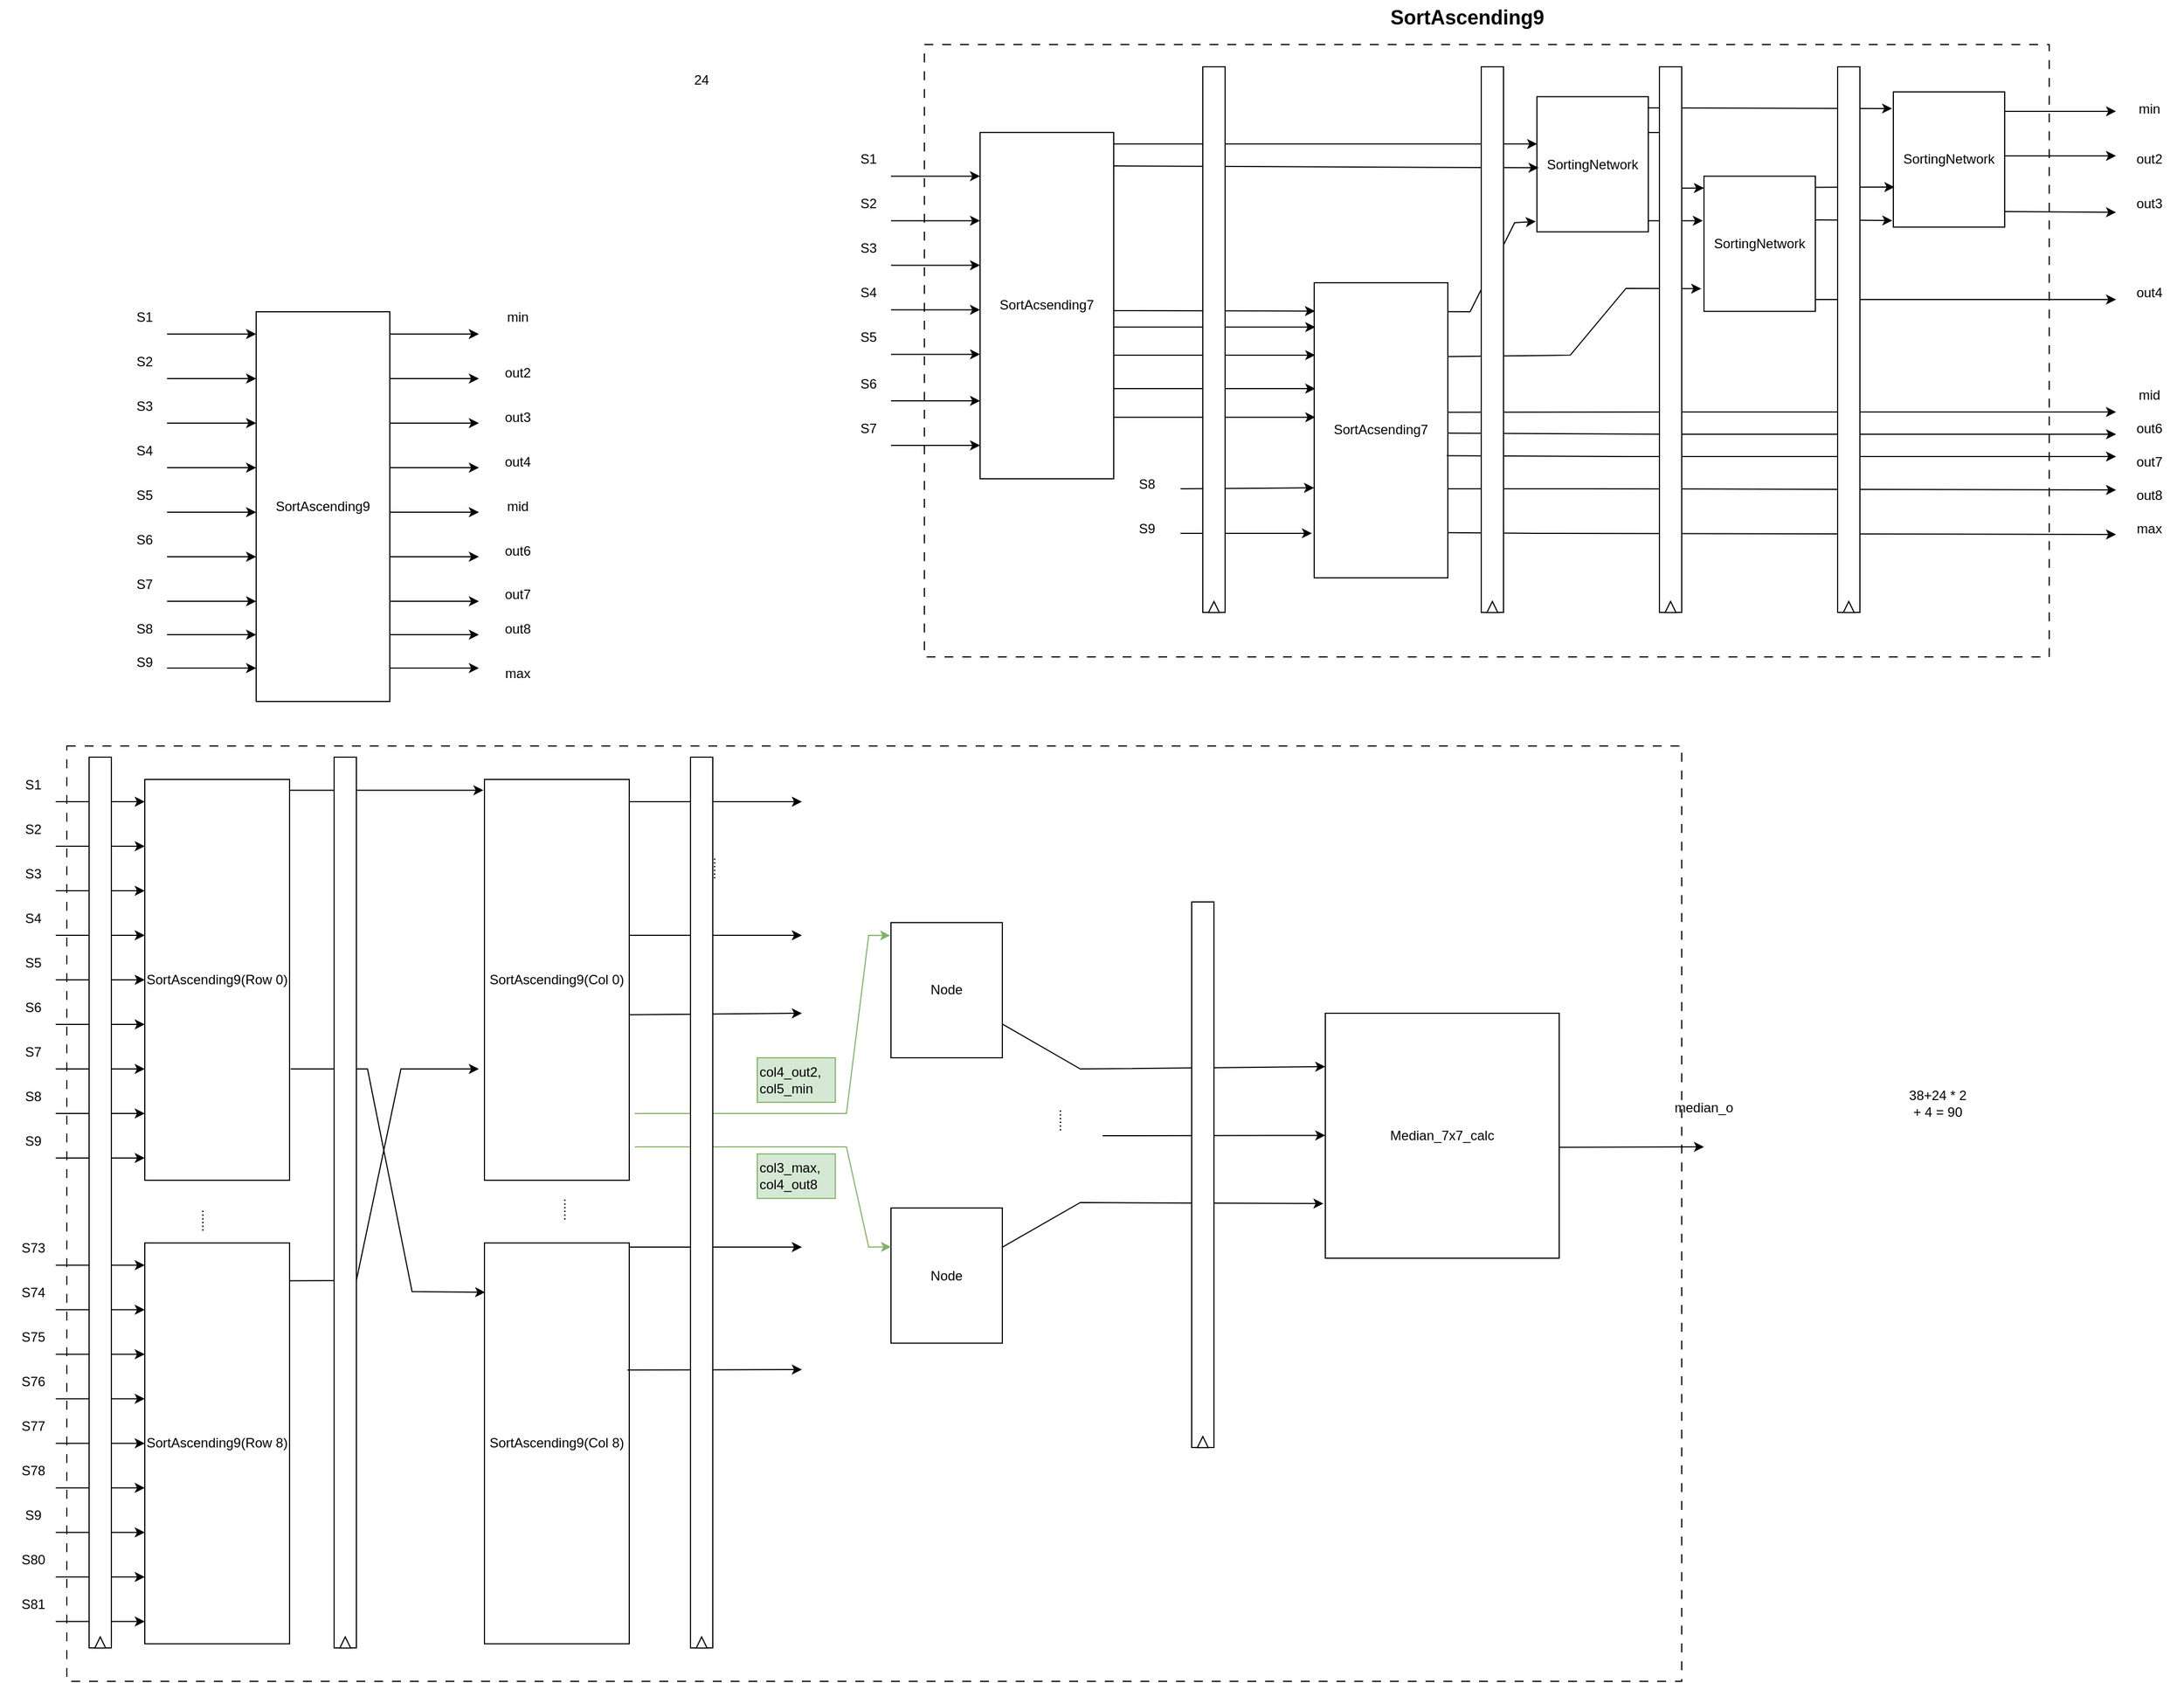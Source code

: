 <mxfile version="26.0.3">
  <diagram id="QOX0zmf6lKhEyTPHNfGF" name="Page-1">
    <mxGraphModel dx="1472" dy="1851" grid="1" gridSize="10" guides="1" tooltips="1" connect="1" arrows="1" fold="1" page="1" pageScale="1" pageWidth="850" pageHeight="1100" math="0" shadow="0">
      <root>
        <mxCell id="0" />
        <mxCell id="1" parent="0" />
        <mxCell id="HKuxVmC4cj7fEWc9r8pq-22" value="" style="rounded=0;whiteSpace=wrap;html=1;dashed=1;dashPattern=8 8;" parent="1" vertex="1">
          <mxGeometry x="830" y="-310" width="1010" height="550" as="geometry" />
        </mxCell>
        <mxCell id="H4racg3nBvEyxOAhPjej-491" value="" style="rounded=0;whiteSpace=wrap;html=1;dashed=1;dashPattern=8 8;" parent="1" vertex="1">
          <mxGeometry x="60" y="320" width="1450" height="840" as="geometry" />
        </mxCell>
        <mxCell id="H4racg3nBvEyxOAhPjej-194" value="SortAscending9(Row 0)" style="rounded=0;whiteSpace=wrap;html=1;" parent="1" vertex="1">
          <mxGeometry x="130" y="350" width="130" height="360" as="geometry" />
        </mxCell>
        <mxCell id="H4racg3nBvEyxOAhPjej-195" value="" style="endArrow=classic;html=1;rounded=0;" parent="1" edge="1">
          <mxGeometry width="50" height="50" relative="1" as="geometry">
            <mxPoint x="50" y="370" as="sourcePoint" />
            <mxPoint x="130" y="370" as="targetPoint" />
          </mxGeometry>
        </mxCell>
        <mxCell id="H4racg3nBvEyxOAhPjej-196" value="" style="endArrow=classic;html=1;rounded=0;" parent="1" edge="1">
          <mxGeometry width="50" height="50" relative="1" as="geometry">
            <mxPoint x="50" y="410" as="sourcePoint" />
            <mxPoint x="130" y="410" as="targetPoint" />
          </mxGeometry>
        </mxCell>
        <mxCell id="H4racg3nBvEyxOAhPjej-197" value="" style="endArrow=classic;html=1;rounded=0;" parent="1" edge="1">
          <mxGeometry width="50" height="50" relative="1" as="geometry">
            <mxPoint x="50" y="450" as="sourcePoint" />
            <mxPoint x="130" y="450" as="targetPoint" />
          </mxGeometry>
        </mxCell>
        <mxCell id="H4racg3nBvEyxOAhPjej-198" value="" style="endArrow=classic;html=1;rounded=0;" parent="1" edge="1">
          <mxGeometry width="50" height="50" relative="1" as="geometry">
            <mxPoint x="50" y="490" as="sourcePoint" />
            <mxPoint x="130" y="490" as="targetPoint" />
          </mxGeometry>
        </mxCell>
        <mxCell id="H4racg3nBvEyxOAhPjej-199" value="" style="endArrow=classic;html=1;rounded=0;" parent="1" edge="1">
          <mxGeometry width="50" height="50" relative="1" as="geometry">
            <mxPoint x="50" y="530" as="sourcePoint" />
            <mxPoint x="130" y="530" as="targetPoint" />
          </mxGeometry>
        </mxCell>
        <mxCell id="H4racg3nBvEyxOAhPjej-200" value="" style="endArrow=classic;html=1;rounded=0;" parent="1" edge="1">
          <mxGeometry width="50" height="50" relative="1" as="geometry">
            <mxPoint x="50" y="570" as="sourcePoint" />
            <mxPoint x="130" y="570" as="targetPoint" />
          </mxGeometry>
        </mxCell>
        <mxCell id="H4racg3nBvEyxOAhPjej-201" value="" style="endArrow=classic;html=1;rounded=0;" parent="1" edge="1">
          <mxGeometry width="50" height="50" relative="1" as="geometry">
            <mxPoint x="50" y="610" as="sourcePoint" />
            <mxPoint x="130" y="610" as="targetPoint" />
          </mxGeometry>
        </mxCell>
        <mxCell id="H4racg3nBvEyxOAhPjej-202" value="S1" style="text;html=1;align=center;verticalAlign=middle;whiteSpace=wrap;rounded=0;" parent="1" vertex="1">
          <mxGeometry y="340" width="60" height="30" as="geometry" />
        </mxCell>
        <mxCell id="H4racg3nBvEyxOAhPjej-203" value="S2" style="text;html=1;align=center;verticalAlign=middle;whiteSpace=wrap;rounded=0;" parent="1" vertex="1">
          <mxGeometry y="380" width="60" height="30" as="geometry" />
        </mxCell>
        <mxCell id="H4racg3nBvEyxOAhPjej-204" value="S3" style="text;html=1;align=center;verticalAlign=middle;whiteSpace=wrap;rounded=0;" parent="1" vertex="1">
          <mxGeometry y="420" width="60" height="30" as="geometry" />
        </mxCell>
        <mxCell id="H4racg3nBvEyxOAhPjej-205" value="S4" style="text;html=1;align=center;verticalAlign=middle;whiteSpace=wrap;rounded=0;" parent="1" vertex="1">
          <mxGeometry y="460" width="60" height="30" as="geometry" />
        </mxCell>
        <mxCell id="H4racg3nBvEyxOAhPjej-206" value="S5" style="text;html=1;align=center;verticalAlign=middle;whiteSpace=wrap;rounded=0;" parent="1" vertex="1">
          <mxGeometry y="500" width="60" height="30" as="geometry" />
        </mxCell>
        <mxCell id="H4racg3nBvEyxOAhPjej-207" value="S6" style="text;html=1;align=center;verticalAlign=middle;whiteSpace=wrap;rounded=0;" parent="1" vertex="1">
          <mxGeometry y="540" width="60" height="30" as="geometry" />
        </mxCell>
        <mxCell id="H4racg3nBvEyxOAhPjej-208" value="S7" style="text;html=1;align=center;verticalAlign=middle;whiteSpace=wrap;rounded=0;" parent="1" vertex="1">
          <mxGeometry y="580" width="60" height="30" as="geometry" />
        </mxCell>
        <mxCell id="H4racg3nBvEyxOAhPjej-224" value="......" style="text;html=1;align=center;verticalAlign=middle;whiteSpace=wrap;rounded=0;direction=north;rotation=90;" parent="1" vertex="1">
          <mxGeometry x="160" y="716.3" width="50" height="60" as="geometry" />
        </mxCell>
        <mxCell id="H4racg3nBvEyxOAhPjej-225" value="SortAscending9(Col 0)" style="rounded=0;whiteSpace=wrap;html=1;" parent="1" vertex="1">
          <mxGeometry x="435" y="350" width="130" height="360" as="geometry" />
        </mxCell>
        <mxCell id="H4racg3nBvEyxOAhPjej-226" value="" style="endArrow=classic;html=1;rounded=0;exitX=1.004;exitY=0.027;exitDx=0;exitDy=0;exitPerimeter=0;entryX=-0.007;entryY=0.027;entryDx=0;entryDy=0;entryPerimeter=0;" parent="1" source="H4racg3nBvEyxOAhPjej-194" target="H4racg3nBvEyxOAhPjej-225" edge="1">
          <mxGeometry width="50" height="50" relative="1" as="geometry">
            <mxPoint x="270" y="420" as="sourcePoint" />
            <mxPoint x="430" y="370" as="targetPoint" />
          </mxGeometry>
        </mxCell>
        <mxCell id="H4racg3nBvEyxOAhPjej-227" value="SortAscending9(Col 8)" style="rounded=0;whiteSpace=wrap;html=1;" parent="1" vertex="1">
          <mxGeometry x="435" y="766.3" width="130" height="360" as="geometry" />
        </mxCell>
        <mxCell id="H4racg3nBvEyxOAhPjej-231" value="" style="endArrow=classic;html=1;rounded=0;exitX=0.995;exitY=0.149;exitDx=0;exitDy=0;exitPerimeter=0;" parent="1" edge="1">
          <mxGeometry width="50" height="50" relative="1" as="geometry">
            <mxPoint x="259.35" y="800.23" as="sourcePoint" />
            <mxPoint x="430" y="610" as="targetPoint" />
            <Array as="points">
              <mxPoint x="320" y="800" />
              <mxPoint x="360" y="610" />
            </Array>
          </mxGeometry>
        </mxCell>
        <mxCell id="H4racg3nBvEyxOAhPjej-232" value="......" style="text;html=1;align=center;verticalAlign=middle;whiteSpace=wrap;rounded=0;direction=north;rotation=90;" parent="1" vertex="1">
          <mxGeometry x="485" y="706.3" width="50" height="60" as="geometry" />
        </mxCell>
        <mxCell id="H4racg3nBvEyxOAhPjej-233" value="" style="endArrow=classic;html=1;rounded=0;entryX=0.005;entryY=0.123;entryDx=0;entryDy=0;entryPerimeter=0;" parent="1" target="H4racg3nBvEyxOAhPjej-227" edge="1">
          <mxGeometry width="50" height="50" relative="1" as="geometry">
            <mxPoint x="261" y="610" as="sourcePoint" />
            <mxPoint x="320" y="610" as="targetPoint" />
            <Array as="points">
              <mxPoint x="280" y="610" />
              <mxPoint x="330" y="610" />
              <mxPoint x="370" y="810" />
            </Array>
          </mxGeometry>
        </mxCell>
        <mxCell id="H4racg3nBvEyxOAhPjej-277" value="Median_7x7_calc" style="rounded=0;whiteSpace=wrap;html=1;" parent="1" vertex="1">
          <mxGeometry x="1190" y="560" width="210" height="220" as="geometry" />
        </mxCell>
        <mxCell id="H4racg3nBvEyxOAhPjej-278" value="" style="endArrow=classic;html=1;rounded=0;exitX=0.997;exitY=0.587;exitDx=0;exitDy=0;exitPerimeter=0;" parent="1" source="H4racg3nBvEyxOAhPjej-225" edge="1">
          <mxGeometry width="50" height="50" relative="1" as="geometry">
            <mxPoint x="570" y="540" as="sourcePoint" />
            <mxPoint x="720" y="560" as="targetPoint" />
          </mxGeometry>
        </mxCell>
        <mxCell id="H4racg3nBvEyxOAhPjej-279" value="" style="endArrow=classic;html=1;rounded=0;exitX=0.987;exitY=0.317;exitDx=0;exitDy=0;exitPerimeter=0;" parent="1" source="H4racg3nBvEyxOAhPjej-227" edge="1">
          <mxGeometry width="50" height="50" relative="1" as="geometry">
            <mxPoint x="565" y="727.86" as="sourcePoint" />
            <mxPoint x="720" y="880" as="targetPoint" />
          </mxGeometry>
        </mxCell>
        <mxCell id="H4racg3nBvEyxOAhPjej-280" value="" style="endArrow=classic;html=1;rounded=0;exitX=1.002;exitY=0.547;exitDx=0;exitDy=0;exitPerimeter=0;" parent="1" source="H4racg3nBvEyxOAhPjej-277" edge="1">
          <mxGeometry width="50" height="50" relative="1" as="geometry">
            <mxPoint x="928" y="655" as="sourcePoint" />
            <mxPoint x="1530" y="680" as="targetPoint" />
          </mxGeometry>
        </mxCell>
        <mxCell id="H4racg3nBvEyxOAhPjej-281" value="median_o" style="text;html=1;align=center;verticalAlign=middle;whiteSpace=wrap;rounded=0;" parent="1" vertex="1">
          <mxGeometry x="1500" y="630" width="60" height="30" as="geometry" />
        </mxCell>
        <mxCell id="H4racg3nBvEyxOAhPjej-282" value="SortAscending9" style="rounded=0;whiteSpace=wrap;html=1;" parent="1" vertex="1">
          <mxGeometry x="230" y="-70" width="120" height="350" as="geometry" />
        </mxCell>
        <mxCell id="H4racg3nBvEyxOAhPjej-283" value="" style="endArrow=classic;html=1;rounded=0;" parent="1" edge="1">
          <mxGeometry width="50" height="50" relative="1" as="geometry">
            <mxPoint x="150" y="-50" as="sourcePoint" />
            <mxPoint x="230" y="-50" as="targetPoint" />
          </mxGeometry>
        </mxCell>
        <mxCell id="H4racg3nBvEyxOAhPjej-284" value="" style="endArrow=classic;html=1;rounded=0;" parent="1" edge="1">
          <mxGeometry width="50" height="50" relative="1" as="geometry">
            <mxPoint x="150" y="-10" as="sourcePoint" />
            <mxPoint x="230" y="-10" as="targetPoint" />
          </mxGeometry>
        </mxCell>
        <mxCell id="H4racg3nBvEyxOAhPjej-285" value="" style="endArrow=classic;html=1;rounded=0;" parent="1" edge="1">
          <mxGeometry width="50" height="50" relative="1" as="geometry">
            <mxPoint x="150" y="30" as="sourcePoint" />
            <mxPoint x="230" y="30" as="targetPoint" />
          </mxGeometry>
        </mxCell>
        <mxCell id="H4racg3nBvEyxOAhPjej-286" value="" style="endArrow=classic;html=1;rounded=0;" parent="1" edge="1">
          <mxGeometry width="50" height="50" relative="1" as="geometry">
            <mxPoint x="150" y="70" as="sourcePoint" />
            <mxPoint x="230" y="70" as="targetPoint" />
          </mxGeometry>
        </mxCell>
        <mxCell id="H4racg3nBvEyxOAhPjej-287" value="" style="endArrow=classic;html=1;rounded=0;" parent="1" edge="1">
          <mxGeometry width="50" height="50" relative="1" as="geometry">
            <mxPoint x="150" y="110" as="sourcePoint" />
            <mxPoint x="230" y="110" as="targetPoint" />
          </mxGeometry>
        </mxCell>
        <mxCell id="H4racg3nBvEyxOAhPjej-288" value="" style="endArrow=classic;html=1;rounded=0;" parent="1" edge="1">
          <mxGeometry width="50" height="50" relative="1" as="geometry">
            <mxPoint x="150" y="150" as="sourcePoint" />
            <mxPoint x="230" y="150" as="targetPoint" />
          </mxGeometry>
        </mxCell>
        <mxCell id="H4racg3nBvEyxOAhPjej-289" value="" style="endArrow=classic;html=1;rounded=0;" parent="1" edge="1">
          <mxGeometry width="50" height="50" relative="1" as="geometry">
            <mxPoint x="150" y="190" as="sourcePoint" />
            <mxPoint x="230" y="190" as="targetPoint" />
          </mxGeometry>
        </mxCell>
        <mxCell id="H4racg3nBvEyxOAhPjej-290" value="S1" style="text;html=1;align=center;verticalAlign=middle;whiteSpace=wrap;rounded=0;" parent="1" vertex="1">
          <mxGeometry x="100" y="-80" width="60" height="30" as="geometry" />
        </mxCell>
        <mxCell id="H4racg3nBvEyxOAhPjej-291" value="S2" style="text;html=1;align=center;verticalAlign=middle;whiteSpace=wrap;rounded=0;" parent="1" vertex="1">
          <mxGeometry x="100" y="-40" width="60" height="30" as="geometry" />
        </mxCell>
        <mxCell id="H4racg3nBvEyxOAhPjej-292" value="S3" style="text;html=1;align=center;verticalAlign=middle;whiteSpace=wrap;rounded=0;" parent="1" vertex="1">
          <mxGeometry x="100" width="60" height="30" as="geometry" />
        </mxCell>
        <mxCell id="H4racg3nBvEyxOAhPjej-293" value="S4" style="text;html=1;align=center;verticalAlign=middle;whiteSpace=wrap;rounded=0;" parent="1" vertex="1">
          <mxGeometry x="100" y="40" width="60" height="30" as="geometry" />
        </mxCell>
        <mxCell id="H4racg3nBvEyxOAhPjej-294" value="S5" style="text;html=1;align=center;verticalAlign=middle;whiteSpace=wrap;rounded=0;" parent="1" vertex="1">
          <mxGeometry x="100" y="80" width="60" height="30" as="geometry" />
        </mxCell>
        <mxCell id="H4racg3nBvEyxOAhPjej-295" value="S6" style="text;html=1;align=center;verticalAlign=middle;whiteSpace=wrap;rounded=0;" parent="1" vertex="1">
          <mxGeometry x="100" y="120" width="60" height="30" as="geometry" />
        </mxCell>
        <mxCell id="H4racg3nBvEyxOAhPjej-296" value="S7" style="text;html=1;align=center;verticalAlign=middle;whiteSpace=wrap;rounded=0;" parent="1" vertex="1">
          <mxGeometry x="100" y="160" width="60" height="30" as="geometry" />
        </mxCell>
        <mxCell id="H4racg3nBvEyxOAhPjej-311" value="SortAcsending7" style="rounded=0;whiteSpace=wrap;html=1;" parent="1" vertex="1">
          <mxGeometry x="880" y="-231.06" width="120" height="311.06" as="geometry" />
        </mxCell>
        <mxCell id="H4racg3nBvEyxOAhPjej-312" value="" style="endArrow=classic;html=1;rounded=0;" parent="1" edge="1">
          <mxGeometry width="50" height="50" relative="1" as="geometry">
            <mxPoint x="800" y="-191.77" as="sourcePoint" />
            <mxPoint x="880" y="-191.77" as="targetPoint" />
          </mxGeometry>
        </mxCell>
        <mxCell id="H4racg3nBvEyxOAhPjej-313" value="" style="endArrow=classic;html=1;rounded=0;" parent="1" edge="1">
          <mxGeometry width="50" height="50" relative="1" as="geometry">
            <mxPoint x="800" y="-151.77" as="sourcePoint" />
            <mxPoint x="880" y="-151.77" as="targetPoint" />
          </mxGeometry>
        </mxCell>
        <mxCell id="H4racg3nBvEyxOAhPjej-314" value="" style="endArrow=classic;html=1;rounded=0;" parent="1" edge="1">
          <mxGeometry width="50" height="50" relative="1" as="geometry">
            <mxPoint x="800" y="-111.77" as="sourcePoint" />
            <mxPoint x="880" y="-111.77" as="targetPoint" />
          </mxGeometry>
        </mxCell>
        <mxCell id="H4racg3nBvEyxOAhPjej-315" value="" style="endArrow=classic;html=1;rounded=0;" parent="1" edge="1">
          <mxGeometry width="50" height="50" relative="1" as="geometry">
            <mxPoint x="800" y="-71.77" as="sourcePoint" />
            <mxPoint x="880" y="-71.77" as="targetPoint" />
          </mxGeometry>
        </mxCell>
        <mxCell id="H4racg3nBvEyxOAhPjej-316" value="" style="endArrow=classic;html=1;rounded=0;" parent="1" edge="1">
          <mxGeometry width="50" height="50" relative="1" as="geometry">
            <mxPoint x="800" y="-31.77" as="sourcePoint" />
            <mxPoint x="880" y="-31.77" as="targetPoint" />
          </mxGeometry>
        </mxCell>
        <mxCell id="H4racg3nBvEyxOAhPjej-317" value="S1" style="text;html=1;align=center;verticalAlign=middle;whiteSpace=wrap;rounded=0;" parent="1" vertex="1">
          <mxGeometry x="750" y="-221.77" width="60" height="30" as="geometry" />
        </mxCell>
        <mxCell id="H4racg3nBvEyxOAhPjej-318" value="S2" style="text;html=1;align=center;verticalAlign=middle;whiteSpace=wrap;rounded=0;" parent="1" vertex="1">
          <mxGeometry x="750" y="-181.77" width="60" height="30" as="geometry" />
        </mxCell>
        <mxCell id="H4racg3nBvEyxOAhPjej-319" value="S3" style="text;html=1;align=center;verticalAlign=middle;whiteSpace=wrap;rounded=0;" parent="1" vertex="1">
          <mxGeometry x="750" y="-141.77" width="60" height="30" as="geometry" />
        </mxCell>
        <mxCell id="H4racg3nBvEyxOAhPjej-320" value="S4" style="text;html=1;align=center;verticalAlign=middle;whiteSpace=wrap;rounded=0;" parent="1" vertex="1">
          <mxGeometry x="750" y="-101.77" width="60" height="30" as="geometry" />
        </mxCell>
        <mxCell id="H4racg3nBvEyxOAhPjej-321" value="S5" style="text;html=1;align=center;verticalAlign=middle;whiteSpace=wrap;rounded=0;" parent="1" vertex="1">
          <mxGeometry x="750" y="-61.77" width="60" height="30" as="geometry" />
        </mxCell>
        <mxCell id="H4racg3nBvEyxOAhPjej-322" value="SortAcsending7" style="rounded=0;whiteSpace=wrap;html=1;" parent="1" vertex="1">
          <mxGeometry x="1180" y="-96.06" width="120" height="265" as="geometry" />
        </mxCell>
        <mxCell id="H4racg3nBvEyxOAhPjej-323" value="" style="endArrow=classic;html=1;rounded=0;" parent="1" edge="1">
          <mxGeometry width="50" height="50" relative="1" as="geometry">
            <mxPoint x="1060" y="128.94" as="sourcePoint" />
            <mxPoint x="1178" y="128.94" as="targetPoint" />
          </mxGeometry>
        </mxCell>
        <mxCell id="H4racg3nBvEyxOAhPjej-324" value="" style="endArrow=classic;html=1;rounded=0;entryX=-0.001;entryY=0.695;entryDx=0;entryDy=0;entryPerimeter=0;" parent="1" target="H4racg3nBvEyxOAhPjej-322" edge="1">
          <mxGeometry width="50" height="50" relative="1" as="geometry">
            <mxPoint x="1060" y="88.94" as="sourcePoint" />
            <mxPoint x="1100" y="88.94" as="targetPoint" />
          </mxGeometry>
        </mxCell>
        <mxCell id="H4racg3nBvEyxOAhPjej-325" value="S9" style="text;html=1;align=center;verticalAlign=middle;whiteSpace=wrap;rounded=0;" parent="1" vertex="1">
          <mxGeometry x="1000" y="110" width="60" height="30" as="geometry" />
        </mxCell>
        <mxCell id="H4racg3nBvEyxOAhPjej-326" value="S8" style="text;html=1;align=center;verticalAlign=middle;whiteSpace=wrap;rounded=0;" parent="1" vertex="1">
          <mxGeometry x="1000" y="70" width="60" height="30" as="geometry" />
        </mxCell>
        <mxCell id="H4racg3nBvEyxOAhPjej-327" value="" style="endArrow=classic;html=1;rounded=0;entryX=0.006;entryY=0.096;entryDx=0;entryDy=0;entryPerimeter=0;" parent="1" target="H4racg3nBvEyxOAhPjej-322" edge="1">
          <mxGeometry width="50" height="50" relative="1" as="geometry">
            <mxPoint x="1000" y="-71.06" as="sourcePoint" />
            <mxPoint x="1110" y="-61.06" as="targetPoint" />
          </mxGeometry>
        </mxCell>
        <mxCell id="H4racg3nBvEyxOAhPjej-328" value="" style="endArrow=classic;html=1;rounded=0;entryX=0.006;entryY=0.096;entryDx=0;entryDy=0;entryPerimeter=0;" parent="1" edge="1">
          <mxGeometry width="50" height="50" relative="1" as="geometry">
            <mxPoint x="1000" y="-56.2" as="sourcePoint" />
            <mxPoint x="1181" y="-56.2" as="targetPoint" />
          </mxGeometry>
        </mxCell>
        <mxCell id="H4racg3nBvEyxOAhPjej-329" value="" style="endArrow=classic;html=1;rounded=0;entryX=0.006;entryY=0.096;entryDx=0;entryDy=0;entryPerimeter=0;" parent="1" edge="1">
          <mxGeometry width="50" height="50" relative="1" as="geometry">
            <mxPoint x="1000" y="-31.06" as="sourcePoint" />
            <mxPoint x="1181" y="-31.06" as="targetPoint" />
          </mxGeometry>
        </mxCell>
        <mxCell id="H4racg3nBvEyxOAhPjej-330" value="SortingNetwork" style="rounded=0;whiteSpace=wrap;html=1;" parent="1" vertex="1">
          <mxGeometry x="1380" y="-263.19" width="100" height="121.42" as="geometry" />
        </mxCell>
        <mxCell id="H4racg3nBvEyxOAhPjej-331" value="" style="endArrow=classic;html=1;rounded=0;exitX=1.004;exitY=0.033;exitDx=0;exitDy=0;exitPerimeter=0;entryX=0.002;entryY=0.35;entryDx=0;entryDy=0;entryPerimeter=0;" parent="1" source="H4racg3nBvEyxOAhPjej-311" target="H4racg3nBvEyxOAhPjej-330" edge="1">
          <mxGeometry width="50" height="50" relative="1" as="geometry">
            <mxPoint x="1080" y="-171.77" as="sourcePoint" />
            <mxPoint x="1130" y="-221.77" as="targetPoint" />
          </mxGeometry>
        </mxCell>
        <mxCell id="H4racg3nBvEyxOAhPjej-332" value="" style="endArrow=classic;html=1;rounded=0;exitX=1;exitY=0.053;exitDx=0;exitDy=0;exitPerimeter=0;entryX=0.015;entryY=0.526;entryDx=0;entryDy=0;entryPerimeter=0;" parent="1" target="H4racg3nBvEyxOAhPjej-330" edge="1">
          <mxGeometry width="50" height="50" relative="1" as="geometry">
            <mxPoint x="1000" y="-200.98" as="sourcePoint" />
            <mxPoint x="1380" y="-203.98" as="targetPoint" />
          </mxGeometry>
        </mxCell>
        <mxCell id="H4racg3nBvEyxOAhPjej-333" value="" style="endArrow=classic;html=1;rounded=0;exitX=1.002;exitY=0.098;exitDx=0;exitDy=0;exitPerimeter=0;" parent="1" source="H4racg3nBvEyxOAhPjej-322" edge="1">
          <mxGeometry width="50" height="50" relative="1" as="geometry">
            <mxPoint x="1330" y="-86.06" as="sourcePoint" />
            <mxPoint x="1379" y="-151.06" as="targetPoint" />
            <Array as="points">
              <mxPoint x="1320" y="-70" />
              <mxPoint x="1360" y="-150" />
            </Array>
          </mxGeometry>
        </mxCell>
        <mxCell id="H4racg3nBvEyxOAhPjej-334" value="" style="endArrow=classic;html=1;rounded=0;exitX=1.003;exitY=0.847;exitDx=0;exitDy=0;exitPerimeter=0;" parent="1" source="H4racg3nBvEyxOAhPjej-322" edge="1">
          <mxGeometry width="50" height="50" relative="1" as="geometry">
            <mxPoint x="1380" y="128.94" as="sourcePoint" />
            <mxPoint x="1900" y="130" as="targetPoint" />
            <Array as="points">
              <mxPoint x="1380" y="128.94" />
            </Array>
          </mxGeometry>
        </mxCell>
        <mxCell id="H4racg3nBvEyxOAhPjej-335" value="" style="endArrow=classic;html=1;rounded=0;exitX=1.003;exitY=0.847;exitDx=0;exitDy=0;exitPerimeter=0;" parent="1" edge="1">
          <mxGeometry width="50" height="50" relative="1" as="geometry">
            <mxPoint x="1300" y="88.94" as="sourcePoint" />
            <mxPoint x="1900" y="90" as="targetPoint" />
            <Array as="points">
              <mxPoint x="1420" y="88.94" />
            </Array>
          </mxGeometry>
        </mxCell>
        <mxCell id="H4racg3nBvEyxOAhPjej-336" value="max" style="text;html=1;align=center;verticalAlign=middle;whiteSpace=wrap;rounded=0;" parent="1" vertex="1">
          <mxGeometry x="1900" y="110" width="60" height="30" as="geometry" />
        </mxCell>
        <mxCell id="H4racg3nBvEyxOAhPjej-337" value="out8" style="text;html=1;align=center;verticalAlign=middle;whiteSpace=wrap;rounded=0;" parent="1" vertex="1">
          <mxGeometry x="1900" y="80" width="60" height="30" as="geometry" />
        </mxCell>
        <mxCell id="H4racg3nBvEyxOAhPjej-338" value="SortingNetwork" style="rounded=0;whiteSpace=wrap;html=1;" parent="1" vertex="1">
          <mxGeometry x="1530" y="-191.77" width="100" height="121.42" as="geometry" />
        </mxCell>
        <mxCell id="H4racg3nBvEyxOAhPjej-339" value="" style="endArrow=classic;html=1;rounded=0;exitX=1.003;exitY=0.678;exitDx=0;exitDy=0;exitPerimeter=0;entryX=0;entryY=0.088;entryDx=0;entryDy=0;entryPerimeter=0;" parent="1" target="H4racg3nBvEyxOAhPjej-338" edge="1">
          <mxGeometry width="50" height="50" relative="1" as="geometry">
            <mxPoint x="1480.0" y="-231.057" as="sourcePoint" />
            <mxPoint x="1529.1" y="-230.911" as="targetPoint" />
            <Array as="points">
              <mxPoint x="1500" y="-231.06" />
              <mxPoint x="1510" y="-181.06" />
            </Array>
          </mxGeometry>
        </mxCell>
        <mxCell id="H4racg3nBvEyxOAhPjej-340" value="" style="endArrow=classic;html=1;rounded=0;exitX=1.003;exitY=0.678;exitDx=0;exitDy=0;exitPerimeter=0;entryX=-0.006;entryY=0.091;entryDx=0;entryDy=0;entryPerimeter=0;" parent="1" edge="1">
          <mxGeometry width="50" height="50" relative="1" as="geometry">
            <mxPoint x="1480" y="-151.77" as="sourcePoint" />
            <mxPoint x="1529" y="-151.77" as="targetPoint" />
          </mxGeometry>
        </mxCell>
        <mxCell id="H4racg3nBvEyxOAhPjej-341" value="SortingNetwork" style="rounded=0;whiteSpace=wrap;html=1;" parent="1" vertex="1">
          <mxGeometry x="1700" y="-267.48" width="100" height="121.42" as="geometry" />
        </mxCell>
        <mxCell id="H4racg3nBvEyxOAhPjej-342" value="" style="endArrow=classic;html=1;rounded=0;exitX=0.993;exitY=0.083;exitDx=0;exitDy=0;exitPerimeter=0;entryX=-0.011;entryY=0.123;entryDx=0;entryDy=0;entryPerimeter=0;" parent="1" source="H4racg3nBvEyxOAhPjej-330" target="H4racg3nBvEyxOAhPjej-341" edge="1">
          <mxGeometry width="50" height="50" relative="1" as="geometry">
            <mxPoint x="1540" y="-213.19" as="sourcePoint" />
            <mxPoint x="1648" y="-253.06" as="targetPoint" />
          </mxGeometry>
        </mxCell>
        <mxCell id="H4racg3nBvEyxOAhPjej-343" value="" style="endArrow=classic;html=1;rounded=0;exitX=0.993;exitY=0.083;exitDx=0;exitDy=0;exitPerimeter=0;entryX=0.01;entryY=0.704;entryDx=0;entryDy=0;entryPerimeter=0;" parent="1" target="H4racg3nBvEyxOAhPjej-341" edge="1">
          <mxGeometry width="50" height="50" relative="1" as="geometry">
            <mxPoint x="1630" y="-181.77" as="sourcePoint" />
            <mxPoint x="1810" y="-180.77" as="targetPoint" />
          </mxGeometry>
        </mxCell>
        <mxCell id="H4racg3nBvEyxOAhPjej-344" value="" style="endArrow=classic;html=1;rounded=0;exitX=0.991;exitY=0.586;exitDx=0;exitDy=0;exitPerimeter=0;" parent="1" source="H4racg3nBvEyxOAhPjej-322" edge="1">
          <mxGeometry width="50" height="50" relative="1" as="geometry">
            <mxPoint x="1300" y="48.94" as="sourcePoint" />
            <mxPoint x="1900" y="60" as="targetPoint" />
            <Array as="points">
              <mxPoint x="1460" y="60" />
            </Array>
          </mxGeometry>
        </mxCell>
        <mxCell id="H4racg3nBvEyxOAhPjej-345" value="" style="endArrow=classic;html=1;rounded=0;exitX=1;exitY=0.25;exitDx=0;exitDy=0;entryX=-0.025;entryY=0.832;entryDx=0;entryDy=0;entryPerimeter=0;" parent="1" source="H4racg3nBvEyxOAhPjej-322" target="H4racg3nBvEyxOAhPjej-338" edge="1">
          <mxGeometry width="50" height="50" relative="1" as="geometry">
            <mxPoint x="1300" y="-36.15" as="sourcePoint" />
            <mxPoint x="1420" y="-57.4" as="targetPoint" />
            <Array as="points">
              <mxPoint x="1410" y="-31.06" />
              <mxPoint x="1460" y="-91.06" />
            </Array>
          </mxGeometry>
        </mxCell>
        <mxCell id="H4racg3nBvEyxOAhPjej-346" value="" style="endArrow=classic;html=1;rounded=0;exitX=0.995;exitY=0.912;exitDx=0;exitDy=0;exitPerimeter=0;" parent="1" source="H4racg3nBvEyxOAhPjej-338" edge="1">
          <mxGeometry width="50" height="50" relative="1" as="geometry">
            <mxPoint x="1680" y="-101.06" as="sourcePoint" />
            <mxPoint x="1900" y="-81" as="targetPoint" />
            <Array as="points">
              <mxPoint x="1660" y="-81.06" />
            </Array>
          </mxGeometry>
        </mxCell>
        <mxCell id="H4racg3nBvEyxOAhPjej-347" value="out7" style="text;html=1;align=center;verticalAlign=middle;whiteSpace=wrap;rounded=0;" parent="1" vertex="1">
          <mxGeometry x="1900" y="50" width="60" height="30" as="geometry" />
        </mxCell>
        <mxCell id="H4racg3nBvEyxOAhPjej-348" value="out4" style="text;html=1;align=center;verticalAlign=middle;whiteSpace=wrap;rounded=0;" parent="1" vertex="1">
          <mxGeometry x="1900" y="-101.77" width="60" height="30" as="geometry" />
        </mxCell>
        <mxCell id="H4racg3nBvEyxOAhPjej-349" value="" style="endArrow=classic;html=1;rounded=0;exitX=0.998;exitY=0.323;exitDx=0;exitDy=0;exitPerimeter=0;entryX=-0.009;entryY=0.952;entryDx=0;entryDy=0;entryPerimeter=0;" parent="1" source="H4racg3nBvEyxOAhPjej-338" target="H4racg3nBvEyxOAhPjej-341" edge="1">
          <mxGeometry width="50" height="50" relative="1" as="geometry">
            <mxPoint x="1630" y="-91.77" as="sourcePoint" />
            <mxPoint x="1680" y="-141.77" as="targetPoint" />
          </mxGeometry>
        </mxCell>
        <mxCell id="H4racg3nBvEyxOAhPjej-350" value="" style="endArrow=classic;html=1;rounded=0;exitX=1;exitY=0.885;exitDx=0;exitDy=0;exitPerimeter=0;entryX=0;entryY=0.75;entryDx=0;entryDy=0;" parent="1" source="H4racg3nBvEyxOAhPjej-341" target="H4racg3nBvEyxOAhPjej-355" edge="1">
          <mxGeometry width="50" height="50" relative="1" as="geometry">
            <mxPoint x="1770" y="-162.06" as="sourcePoint" />
            <mxPoint x="1900" y="-161.06" as="targetPoint" />
          </mxGeometry>
        </mxCell>
        <mxCell id="H4racg3nBvEyxOAhPjej-351" value="" style="endArrow=classic;html=1;rounded=0;" parent="1" edge="1">
          <mxGeometry width="50" height="50" relative="1" as="geometry">
            <mxPoint x="1800" y="-250" as="sourcePoint" />
            <mxPoint x="1900" y="-250.06" as="targetPoint" />
          </mxGeometry>
        </mxCell>
        <mxCell id="H4racg3nBvEyxOAhPjej-352" value="" style="endArrow=classic;html=1;rounded=0;" parent="1" edge="1">
          <mxGeometry width="50" height="50" relative="1" as="geometry">
            <mxPoint x="1800" y="-210" as="sourcePoint" />
            <mxPoint x="1900" y="-210.06" as="targetPoint" />
          </mxGeometry>
        </mxCell>
        <mxCell id="H4racg3nBvEyxOAhPjej-353" value="min" style="text;html=1;align=center;verticalAlign=middle;whiteSpace=wrap;rounded=0;" parent="1" vertex="1">
          <mxGeometry x="1900" y="-267.48" width="60" height="30" as="geometry" />
        </mxCell>
        <mxCell id="H4racg3nBvEyxOAhPjej-354" value="out2" style="text;html=1;align=center;verticalAlign=middle;whiteSpace=wrap;rounded=0;" parent="1" vertex="1">
          <mxGeometry x="1900" y="-221.77" width="60" height="30" as="geometry" />
        </mxCell>
        <mxCell id="H4racg3nBvEyxOAhPjej-355" value="out3" style="text;html=1;align=center;verticalAlign=middle;whiteSpace=wrap;rounded=0;" parent="1" vertex="1">
          <mxGeometry x="1900" y="-181.77" width="60" height="30" as="geometry" />
        </mxCell>
        <mxCell id="H4racg3nBvEyxOAhPjej-356" value="" style="endArrow=classic;html=1;rounded=0;exitX=0.998;exitY=0.147;exitDx=0;exitDy=0;exitPerimeter=0;" parent="1" edge="1">
          <mxGeometry width="50" height="50" relative="1" as="geometry">
            <mxPoint x="565" y="490" as="sourcePoint" />
            <mxPoint x="720" y="490" as="targetPoint" />
          </mxGeometry>
        </mxCell>
        <mxCell id="H4racg3nBvEyxOAhPjej-357" value="" style="endArrow=classic;html=1;rounded=0;exitX=0.998;exitY=0.147;exitDx=0;exitDy=0;exitPerimeter=0;" parent="1" edge="1">
          <mxGeometry width="50" height="50" relative="1" as="geometry">
            <mxPoint x="565" y="770" as="sourcePoint" />
            <mxPoint x="720" y="770" as="targetPoint" />
          </mxGeometry>
        </mxCell>
        <mxCell id="H4racg3nBvEyxOAhPjej-358" value="" style="endArrow=classic;html=1;rounded=0;exitX=0.998;exitY=0.147;exitDx=0;exitDy=0;exitPerimeter=0;" parent="1" edge="1">
          <mxGeometry width="50" height="50" relative="1" as="geometry">
            <mxPoint x="565" y="370" as="sourcePoint" />
            <mxPoint x="720" y="370" as="targetPoint" />
          </mxGeometry>
        </mxCell>
        <mxCell id="H4racg3nBvEyxOAhPjej-359" value="......" style="text;html=1;align=center;verticalAlign=middle;whiteSpace=wrap;rounded=0;direction=north;rotation=90;" parent="1" vertex="1">
          <mxGeometry x="620" y="400" width="50" height="60" as="geometry" />
        </mxCell>
        <mxCell id="H4racg3nBvEyxOAhPjej-360" value="......" style="text;html=1;align=center;verticalAlign=middle;whiteSpace=wrap;rounded=0;direction=north;rotation=90;" parent="1" vertex="1">
          <mxGeometry x="610" y="795" width="50" height="60" as="geometry" />
        </mxCell>
        <mxCell id="H4racg3nBvEyxOAhPjej-361" value="Node" style="rounded=0;whiteSpace=wrap;html=1;" parent="1" vertex="1">
          <mxGeometry x="800" y="478.58" width="100" height="121.42" as="geometry" />
        </mxCell>
        <mxCell id="H4racg3nBvEyxOAhPjej-362" value="Node" style="rounded=0;whiteSpace=wrap;html=1;" parent="1" vertex="1">
          <mxGeometry x="800" y="734.88" width="100" height="121.42" as="geometry" />
        </mxCell>
        <mxCell id="H4racg3nBvEyxOAhPjej-363" value="" style="endArrow=classic;html=1;rounded=0;entryX=-0.007;entryY=0.096;entryDx=0;entryDy=0;entryPerimeter=0;fillColor=#d5e8d4;strokeColor=#82b366;" parent="1" target="H4racg3nBvEyxOAhPjej-361" edge="1">
          <mxGeometry width="50" height="50" relative="1" as="geometry">
            <mxPoint x="570" y="650" as="sourcePoint" />
            <mxPoint x="690" y="600" as="targetPoint" />
            <Array as="points">
              <mxPoint x="760" y="650" />
              <mxPoint x="780" y="490" />
            </Array>
          </mxGeometry>
        </mxCell>
        <mxCell id="H4racg3nBvEyxOAhPjej-364" value="" style="endArrow=classic;html=1;rounded=0;entryX=0.001;entryY=0.288;entryDx=0;entryDy=0;entryPerimeter=0;fillColor=#d5e8d4;strokeColor=#82b366;" parent="1" target="H4racg3nBvEyxOAhPjej-362" edge="1">
          <mxGeometry width="50" height="50" relative="1" as="geometry">
            <mxPoint x="570" y="680" as="sourcePoint" />
            <mxPoint x="805" y="636.3" as="targetPoint" />
            <Array as="points">
              <mxPoint x="760" y="680" />
              <mxPoint x="780" y="770" />
            </Array>
          </mxGeometry>
        </mxCell>
        <mxCell id="H4racg3nBvEyxOAhPjej-365" value="col4_out2, col5_min" style="text;html=1;align=left;verticalAlign=middle;whiteSpace=wrap;rounded=0;fillColor=#d5e8d4;strokeColor=#82b366;" parent="1" vertex="1">
          <mxGeometry x="680" y="600" width="70" height="40" as="geometry" />
        </mxCell>
        <mxCell id="H4racg3nBvEyxOAhPjej-366" value="col3_max, col4_out8" style="text;html=1;align=left;verticalAlign=middle;whiteSpace=wrap;rounded=0;fillColor=#d5e8d4;strokeColor=#82b366;" parent="1" vertex="1">
          <mxGeometry x="680" y="686.3" width="70" height="40" as="geometry" />
        </mxCell>
        <mxCell id="H4racg3nBvEyxOAhPjej-367" value="" style="endArrow=classic;html=1;rounded=0;exitX=1;exitY=0.75;exitDx=0;exitDy=0;entryX=0;entryY=0.218;entryDx=0;entryDy=0;entryPerimeter=0;" parent="1" source="H4racg3nBvEyxOAhPjej-361" target="H4racg3nBvEyxOAhPjej-277" edge="1">
          <mxGeometry width="50" height="50" relative="1" as="geometry">
            <mxPoint x="1060" y="610" as="sourcePoint" />
            <mxPoint x="1110" y="560" as="targetPoint" />
            <Array as="points">
              <mxPoint x="970" y="610" />
            </Array>
          </mxGeometry>
        </mxCell>
        <mxCell id="H4racg3nBvEyxOAhPjej-368" value="" style="endArrow=classic;html=1;rounded=0;exitX=0.994;exitY=0.293;exitDx=0;exitDy=0;entryX=-0.008;entryY=0.777;entryDx=0;entryDy=0;entryPerimeter=0;exitPerimeter=0;" parent="1" source="H4racg3nBvEyxOAhPjej-362" target="H4racg3nBvEyxOAhPjej-277" edge="1">
          <mxGeometry width="50" height="50" relative="1" as="geometry">
            <mxPoint x="890" y="733.58" as="sourcePoint" />
            <mxPoint x="1180" y="771.58" as="targetPoint" />
            <Array as="points">
              <mxPoint x="970" y="730" />
            </Array>
          </mxGeometry>
        </mxCell>
        <mxCell id="H4racg3nBvEyxOAhPjej-369" value="......" style="text;html=1;align=center;verticalAlign=middle;whiteSpace=wrap;rounded=0;direction=north;rotation=90;" parent="1" vertex="1">
          <mxGeometry x="930" y="626.3" width="50" height="60" as="geometry" />
        </mxCell>
        <mxCell id="H4racg3nBvEyxOAhPjej-370" value="" style="endArrow=classic;html=1;rounded=0;" parent="1" edge="1">
          <mxGeometry width="50" height="50" relative="1" as="geometry">
            <mxPoint x="990" y="670" as="sourcePoint" />
            <mxPoint x="1190" y="669.71" as="targetPoint" />
          </mxGeometry>
        </mxCell>
        <mxCell id="H4racg3nBvEyxOAhPjej-384" value="" style="endArrow=classic;html=1;rounded=0;" parent="1" edge="1">
          <mxGeometry width="50" height="50" relative="1" as="geometry">
            <mxPoint x="150" y="220" as="sourcePoint" />
            <mxPoint x="230" y="220" as="targetPoint" />
          </mxGeometry>
        </mxCell>
        <mxCell id="H4racg3nBvEyxOAhPjej-386" value="" style="endArrow=classic;html=1;rounded=0;" parent="1" edge="1">
          <mxGeometry width="50" height="50" relative="1" as="geometry">
            <mxPoint x="150" y="250" as="sourcePoint" />
            <mxPoint x="230" y="250" as="targetPoint" />
          </mxGeometry>
        </mxCell>
        <mxCell id="H4racg3nBvEyxOAhPjej-387" value="S8" style="text;html=1;align=center;verticalAlign=middle;whiteSpace=wrap;rounded=0;" parent="1" vertex="1">
          <mxGeometry x="100" y="200" width="60" height="30" as="geometry" />
        </mxCell>
        <mxCell id="H4racg3nBvEyxOAhPjej-388" value="S9" style="text;html=1;align=center;verticalAlign=middle;whiteSpace=wrap;rounded=0;" parent="1" vertex="1">
          <mxGeometry x="100" y="230" width="60" height="30" as="geometry" />
        </mxCell>
        <mxCell id="H4racg3nBvEyxOAhPjej-395" value="&lt;b&gt;SortAscending9&lt;/b&gt;" style="text;html=1;align=center;verticalAlign=middle;whiteSpace=wrap;rounded=0;fontSize=18;" parent="1" vertex="1">
          <mxGeometry x="1285" y="-350" width="65" height="31" as="geometry" />
        </mxCell>
        <mxCell id="H4racg3nBvEyxOAhPjej-396" value="" style="endArrow=classic;html=1;rounded=0;" parent="1" edge="1">
          <mxGeometry width="50" height="50" relative="1" as="geometry">
            <mxPoint x="800" y="10.0" as="sourcePoint" />
            <mxPoint x="880" y="10.0" as="targetPoint" />
          </mxGeometry>
        </mxCell>
        <mxCell id="H4racg3nBvEyxOAhPjej-397" value="" style="endArrow=classic;html=1;rounded=0;" parent="1" edge="1">
          <mxGeometry width="50" height="50" relative="1" as="geometry">
            <mxPoint x="800" y="50" as="sourcePoint" />
            <mxPoint x="880" y="50" as="targetPoint" />
          </mxGeometry>
        </mxCell>
        <mxCell id="H4racg3nBvEyxOAhPjej-398" value="S6" style="text;html=1;align=center;verticalAlign=middle;whiteSpace=wrap;rounded=0;" parent="1" vertex="1">
          <mxGeometry x="750" y="-20.0" width="60" height="30" as="geometry" />
        </mxCell>
        <mxCell id="H4racg3nBvEyxOAhPjej-399" value="S7" style="text;html=1;align=center;verticalAlign=middle;whiteSpace=wrap;rounded=0;" parent="1" vertex="1">
          <mxGeometry x="750" y="20.0" width="60" height="30" as="geometry" />
        </mxCell>
        <mxCell id="H4racg3nBvEyxOAhPjej-400" value="" style="endArrow=classic;html=1;rounded=0;entryX=0.006;entryY=0.096;entryDx=0;entryDy=0;entryPerimeter=0;" parent="1" edge="1">
          <mxGeometry width="50" height="50" relative="1" as="geometry">
            <mxPoint x="1000" y="-1.0" as="sourcePoint" />
            <mxPoint x="1181" y="-1.0" as="targetPoint" />
          </mxGeometry>
        </mxCell>
        <mxCell id="H4racg3nBvEyxOAhPjej-401" value="" style="endArrow=classic;html=1;rounded=0;entryX=0.006;entryY=0.096;entryDx=0;entryDy=0;entryPerimeter=0;" parent="1" edge="1">
          <mxGeometry width="50" height="50" relative="1" as="geometry">
            <mxPoint x="1000" y="24.71" as="sourcePoint" />
            <mxPoint x="1181" y="24.71" as="targetPoint" />
          </mxGeometry>
        </mxCell>
        <mxCell id="H4racg3nBvEyxOAhPjej-402" value="" style="endArrow=classic;html=1;rounded=0;exitX=0.991;exitY=0.586;exitDx=0;exitDy=0;exitPerimeter=0;" parent="1" edge="1">
          <mxGeometry width="50" height="50" relative="1" as="geometry">
            <mxPoint x="1300" y="39" as="sourcePoint" />
            <mxPoint x="1900" y="40" as="targetPoint" />
            <Array as="points">
              <mxPoint x="1500" y="40" />
            </Array>
          </mxGeometry>
        </mxCell>
        <mxCell id="H4racg3nBvEyxOAhPjej-403" value="out6" style="text;html=1;align=center;verticalAlign=middle;whiteSpace=wrap;rounded=0;" parent="1" vertex="1">
          <mxGeometry x="1900" y="20" width="60" height="30" as="geometry" />
        </mxCell>
        <mxCell id="H4racg3nBvEyxOAhPjej-404" value="" style="endArrow=classic;html=1;rounded=0;exitX=0.998;exitY=0.439;exitDx=0;exitDy=0;exitPerimeter=0;" parent="1" source="H4racg3nBvEyxOAhPjej-322" edge="1">
          <mxGeometry width="50" height="50" relative="1" as="geometry">
            <mxPoint x="1340" y="40" as="sourcePoint" />
            <mxPoint x="1900" y="20" as="targetPoint" />
            <Array as="points">
              <mxPoint x="1540" y="20" />
            </Array>
          </mxGeometry>
        </mxCell>
        <mxCell id="H4racg3nBvEyxOAhPjej-405" value="mid" style="text;html=1;align=center;verticalAlign=middle;whiteSpace=wrap;rounded=0;" parent="1" vertex="1">
          <mxGeometry x="1900" y="-10" width="60" height="30" as="geometry" />
        </mxCell>
        <mxCell id="H4racg3nBvEyxOAhPjej-408" value="" style="endArrow=classic;html=1;rounded=0;" parent="1" edge="1">
          <mxGeometry width="50" height="50" relative="1" as="geometry">
            <mxPoint x="50" y="650" as="sourcePoint" />
            <mxPoint x="130" y="650" as="targetPoint" />
          </mxGeometry>
        </mxCell>
        <mxCell id="H4racg3nBvEyxOAhPjej-409" value="S8" style="text;html=1;align=center;verticalAlign=middle;whiteSpace=wrap;rounded=0;" parent="1" vertex="1">
          <mxGeometry y="620" width="60" height="30" as="geometry" />
        </mxCell>
        <mxCell id="H4racg3nBvEyxOAhPjej-413" value="" style="endArrow=classic;html=1;rounded=0;" parent="1" edge="1">
          <mxGeometry width="50" height="50" relative="1" as="geometry">
            <mxPoint x="50" y="690" as="sourcePoint" />
            <mxPoint x="130" y="690" as="targetPoint" />
          </mxGeometry>
        </mxCell>
        <mxCell id="H4racg3nBvEyxOAhPjej-414" value="S9" style="text;html=1;align=center;verticalAlign=middle;whiteSpace=wrap;rounded=0;" parent="1" vertex="1">
          <mxGeometry y="660" width="60" height="30" as="geometry" />
        </mxCell>
        <mxCell id="H4racg3nBvEyxOAhPjej-418" value="SortAscending9(Row 8)" style="rounded=0;whiteSpace=wrap;html=1;" parent="1" vertex="1">
          <mxGeometry x="130" y="766.3" width="130" height="360" as="geometry" />
        </mxCell>
        <mxCell id="H4racg3nBvEyxOAhPjej-419" value="" style="endArrow=classic;html=1;rounded=0;" parent="1" edge="1">
          <mxGeometry width="50" height="50" relative="1" as="geometry">
            <mxPoint x="50" y="786.3" as="sourcePoint" />
            <mxPoint x="130" y="786.3" as="targetPoint" />
          </mxGeometry>
        </mxCell>
        <mxCell id="H4racg3nBvEyxOAhPjej-420" value="" style="endArrow=classic;html=1;rounded=0;" parent="1" edge="1">
          <mxGeometry width="50" height="50" relative="1" as="geometry">
            <mxPoint x="50" y="826.3" as="sourcePoint" />
            <mxPoint x="130" y="826.3" as="targetPoint" />
          </mxGeometry>
        </mxCell>
        <mxCell id="H4racg3nBvEyxOAhPjej-421" value="" style="endArrow=classic;html=1;rounded=0;" parent="1" edge="1">
          <mxGeometry width="50" height="50" relative="1" as="geometry">
            <mxPoint x="50" y="866.3" as="sourcePoint" />
            <mxPoint x="130" y="866.3" as="targetPoint" />
          </mxGeometry>
        </mxCell>
        <mxCell id="H4racg3nBvEyxOAhPjej-422" value="" style="endArrow=classic;html=1;rounded=0;" parent="1" edge="1">
          <mxGeometry width="50" height="50" relative="1" as="geometry">
            <mxPoint x="50" y="906.3" as="sourcePoint" />
            <mxPoint x="130" y="906.3" as="targetPoint" />
          </mxGeometry>
        </mxCell>
        <mxCell id="H4racg3nBvEyxOAhPjej-423" value="" style="endArrow=classic;html=1;rounded=0;" parent="1" edge="1">
          <mxGeometry width="50" height="50" relative="1" as="geometry">
            <mxPoint x="50" y="946.3" as="sourcePoint" />
            <mxPoint x="130" y="946.3" as="targetPoint" />
          </mxGeometry>
        </mxCell>
        <mxCell id="H4racg3nBvEyxOAhPjej-424" value="" style="endArrow=classic;html=1;rounded=0;" parent="1" edge="1">
          <mxGeometry width="50" height="50" relative="1" as="geometry">
            <mxPoint x="50" y="986.3" as="sourcePoint" />
            <mxPoint x="130" y="986.3" as="targetPoint" />
          </mxGeometry>
        </mxCell>
        <mxCell id="H4racg3nBvEyxOAhPjej-425" value="" style="endArrow=classic;html=1;rounded=0;" parent="1" edge="1">
          <mxGeometry width="50" height="50" relative="1" as="geometry">
            <mxPoint x="50" y="1026.3" as="sourcePoint" />
            <mxPoint x="130" y="1026.3" as="targetPoint" />
          </mxGeometry>
        </mxCell>
        <mxCell id="H4racg3nBvEyxOAhPjej-426" value="S73" style="text;html=1;align=center;verticalAlign=middle;whiteSpace=wrap;rounded=0;" parent="1" vertex="1">
          <mxGeometry y="756.3" width="60" height="30" as="geometry" />
        </mxCell>
        <mxCell id="H4racg3nBvEyxOAhPjej-427" value="S74" style="text;html=1;align=center;verticalAlign=middle;whiteSpace=wrap;rounded=0;" parent="1" vertex="1">
          <mxGeometry y="796.3" width="60" height="30" as="geometry" />
        </mxCell>
        <mxCell id="H4racg3nBvEyxOAhPjej-428" value="S75" style="text;html=1;align=center;verticalAlign=middle;whiteSpace=wrap;rounded=0;" parent="1" vertex="1">
          <mxGeometry y="836.3" width="60" height="30" as="geometry" />
        </mxCell>
        <mxCell id="H4racg3nBvEyxOAhPjej-429" value="S76" style="text;html=1;align=center;verticalAlign=middle;whiteSpace=wrap;rounded=0;" parent="1" vertex="1">
          <mxGeometry y="876.3" width="60" height="30" as="geometry" />
        </mxCell>
        <mxCell id="H4racg3nBvEyxOAhPjej-430" value="S77" style="text;html=1;align=center;verticalAlign=middle;whiteSpace=wrap;rounded=0;" parent="1" vertex="1">
          <mxGeometry y="916.3" width="60" height="30" as="geometry" />
        </mxCell>
        <mxCell id="H4racg3nBvEyxOAhPjej-431" value="S78" style="text;html=1;align=center;verticalAlign=middle;whiteSpace=wrap;rounded=0;" parent="1" vertex="1">
          <mxGeometry y="956.3" width="60" height="30" as="geometry" />
        </mxCell>
        <mxCell id="H4racg3nBvEyxOAhPjej-432" value="S9" style="text;html=1;align=center;verticalAlign=middle;whiteSpace=wrap;rounded=0;" parent="1" vertex="1">
          <mxGeometry y="996.3" width="60" height="30" as="geometry" />
        </mxCell>
        <mxCell id="H4racg3nBvEyxOAhPjej-454" value="" style="endArrow=classic;html=1;rounded=0;" parent="1" edge="1">
          <mxGeometry width="50" height="50" relative="1" as="geometry">
            <mxPoint x="50" y="1066.3" as="sourcePoint" />
            <mxPoint x="130" y="1066.3" as="targetPoint" />
          </mxGeometry>
        </mxCell>
        <mxCell id="H4racg3nBvEyxOAhPjej-455" value="S80" style="text;html=1;align=center;verticalAlign=middle;whiteSpace=wrap;rounded=0;" parent="1" vertex="1">
          <mxGeometry y="1036.3" width="60" height="30" as="geometry" />
        </mxCell>
        <mxCell id="H4racg3nBvEyxOAhPjej-459" value="" style="endArrow=classic;html=1;rounded=0;" parent="1" edge="1">
          <mxGeometry width="50" height="50" relative="1" as="geometry">
            <mxPoint x="50" y="1106.3" as="sourcePoint" />
            <mxPoint x="130" y="1106.3" as="targetPoint" />
          </mxGeometry>
        </mxCell>
        <mxCell id="H4racg3nBvEyxOAhPjej-460" value="S81" style="text;html=1;align=center;verticalAlign=middle;whiteSpace=wrap;rounded=0;" parent="1" vertex="1">
          <mxGeometry y="1076.3" width="60" height="30" as="geometry" />
        </mxCell>
        <mxCell id="H4racg3nBvEyxOAhPjej-464" value="" style="endArrow=classic;html=1;rounded=0;" parent="1" edge="1">
          <mxGeometry width="50" height="50" relative="1" as="geometry">
            <mxPoint x="350" y="-50" as="sourcePoint" />
            <mxPoint x="430" y="-50" as="targetPoint" />
          </mxGeometry>
        </mxCell>
        <mxCell id="H4racg3nBvEyxOAhPjej-465" value="" style="endArrow=classic;html=1;rounded=0;" parent="1" edge="1">
          <mxGeometry width="50" height="50" relative="1" as="geometry">
            <mxPoint x="350" y="-10.0" as="sourcePoint" />
            <mxPoint x="430" y="-10.0" as="targetPoint" />
          </mxGeometry>
        </mxCell>
        <mxCell id="H4racg3nBvEyxOAhPjej-466" value="" style="endArrow=classic;html=1;rounded=0;" parent="1" edge="1">
          <mxGeometry width="50" height="50" relative="1" as="geometry">
            <mxPoint x="350" y="30.0" as="sourcePoint" />
            <mxPoint x="430" y="30.0" as="targetPoint" />
          </mxGeometry>
        </mxCell>
        <mxCell id="H4racg3nBvEyxOAhPjej-467" value="" style="endArrow=classic;html=1;rounded=0;" parent="1" edge="1">
          <mxGeometry width="50" height="50" relative="1" as="geometry">
            <mxPoint x="350" y="70" as="sourcePoint" />
            <mxPoint x="430" y="70" as="targetPoint" />
          </mxGeometry>
        </mxCell>
        <mxCell id="H4racg3nBvEyxOAhPjej-468" value="" style="endArrow=classic;html=1;rounded=0;" parent="1" edge="1">
          <mxGeometry width="50" height="50" relative="1" as="geometry">
            <mxPoint x="350" y="110" as="sourcePoint" />
            <mxPoint x="430" y="110" as="targetPoint" />
          </mxGeometry>
        </mxCell>
        <mxCell id="H4racg3nBvEyxOAhPjej-469" value="" style="endArrow=classic;html=1;rounded=0;" parent="1" edge="1">
          <mxGeometry width="50" height="50" relative="1" as="geometry">
            <mxPoint x="350" y="150" as="sourcePoint" />
            <mxPoint x="430" y="150" as="targetPoint" />
          </mxGeometry>
        </mxCell>
        <mxCell id="H4racg3nBvEyxOAhPjej-470" value="" style="endArrow=classic;html=1;rounded=0;" parent="1" edge="1">
          <mxGeometry width="50" height="50" relative="1" as="geometry">
            <mxPoint x="350" y="190" as="sourcePoint" />
            <mxPoint x="430" y="190" as="targetPoint" />
          </mxGeometry>
        </mxCell>
        <mxCell id="H4racg3nBvEyxOAhPjej-478" value="" style="endArrow=classic;html=1;rounded=0;" parent="1" edge="1">
          <mxGeometry width="50" height="50" relative="1" as="geometry">
            <mxPoint x="350" y="220" as="sourcePoint" />
            <mxPoint x="430" y="220" as="targetPoint" />
          </mxGeometry>
        </mxCell>
        <mxCell id="H4racg3nBvEyxOAhPjej-479" value="" style="endArrow=classic;html=1;rounded=0;" parent="1" edge="1">
          <mxGeometry width="50" height="50" relative="1" as="geometry">
            <mxPoint x="350" y="250" as="sourcePoint" />
            <mxPoint x="430" y="250" as="targetPoint" />
          </mxGeometry>
        </mxCell>
        <mxCell id="H4racg3nBvEyxOAhPjej-482" value="min" style="text;html=1;align=center;verticalAlign=middle;whiteSpace=wrap;rounded=0;" parent="1" vertex="1">
          <mxGeometry x="435" y="-80" width="60" height="30" as="geometry" />
        </mxCell>
        <mxCell id="H4racg3nBvEyxOAhPjej-483" value="out2" style="text;html=1;align=center;verticalAlign=middle;whiteSpace=wrap;rounded=0;" parent="1" vertex="1">
          <mxGeometry x="435" y="-30" width="60" height="30" as="geometry" />
        </mxCell>
        <mxCell id="H4racg3nBvEyxOAhPjej-484" value="out3" style="text;html=1;align=center;verticalAlign=middle;whiteSpace=wrap;rounded=0;" parent="1" vertex="1">
          <mxGeometry x="435" y="10" width="60" height="30" as="geometry" />
        </mxCell>
        <mxCell id="H4racg3nBvEyxOAhPjej-485" value="out4" style="text;html=1;align=center;verticalAlign=middle;whiteSpace=wrap;rounded=0;" parent="1" vertex="1">
          <mxGeometry x="435" y="50" width="60" height="30" as="geometry" />
        </mxCell>
        <mxCell id="H4racg3nBvEyxOAhPjej-486" value="mid" style="text;html=1;align=center;verticalAlign=middle;whiteSpace=wrap;rounded=0;" parent="1" vertex="1">
          <mxGeometry x="435" y="90" width="60" height="30" as="geometry" />
        </mxCell>
        <mxCell id="H4racg3nBvEyxOAhPjej-487" value="out6" style="text;html=1;align=center;verticalAlign=middle;whiteSpace=wrap;rounded=0;" parent="1" vertex="1">
          <mxGeometry x="435" y="130" width="60" height="30" as="geometry" />
        </mxCell>
        <mxCell id="H4racg3nBvEyxOAhPjej-488" value="out7" style="text;html=1;align=center;verticalAlign=middle;whiteSpace=wrap;rounded=0;" parent="1" vertex="1">
          <mxGeometry x="435" y="168.94" width="60" height="30" as="geometry" />
        </mxCell>
        <mxCell id="H4racg3nBvEyxOAhPjej-489" value="out8" style="text;html=1;align=center;verticalAlign=middle;whiteSpace=wrap;rounded=0;" parent="1" vertex="1">
          <mxGeometry x="435" y="200" width="60" height="30" as="geometry" />
        </mxCell>
        <mxCell id="H4racg3nBvEyxOAhPjej-490" value="max" style="text;html=1;align=center;verticalAlign=middle;whiteSpace=wrap;rounded=0;" parent="1" vertex="1">
          <mxGeometry x="435" y="240" width="60" height="30" as="geometry" />
        </mxCell>
        <mxCell id="HKuxVmC4cj7fEWc9r8pq-3" value="" style="group" parent="1" vertex="1" connectable="0">
          <mxGeometry x="1080" y="-290" width="20" height="490" as="geometry" />
        </mxCell>
        <mxCell id="HKuxVmC4cj7fEWc9r8pq-1" value="" style="rounded=0;whiteSpace=wrap;html=1;" parent="HKuxVmC4cj7fEWc9r8pq-3" vertex="1">
          <mxGeometry width="20" height="490" as="geometry" />
        </mxCell>
        <mxCell id="HKuxVmC4cj7fEWc9r8pq-2" value="" style="triangle;whiteSpace=wrap;html=1;rotation=270;" parent="HKuxVmC4cj7fEWc9r8pq-3" vertex="1">
          <mxGeometry x="5" y="480.225" width="10" height="9.775" as="geometry" />
        </mxCell>
        <mxCell id="HKuxVmC4cj7fEWc9r8pq-4" value="" style="group" parent="1" vertex="1" connectable="0">
          <mxGeometry x="1330" y="-290" width="20" height="490" as="geometry" />
        </mxCell>
        <mxCell id="HKuxVmC4cj7fEWc9r8pq-5" value="" style="rounded=0;whiteSpace=wrap;html=1;" parent="HKuxVmC4cj7fEWc9r8pq-4" vertex="1">
          <mxGeometry width="20" height="490" as="geometry" />
        </mxCell>
        <mxCell id="HKuxVmC4cj7fEWc9r8pq-6" value="" style="triangle;whiteSpace=wrap;html=1;rotation=270;" parent="HKuxVmC4cj7fEWc9r8pq-4" vertex="1">
          <mxGeometry x="5" y="480.225" width="10" height="9.775" as="geometry" />
        </mxCell>
        <mxCell id="HKuxVmC4cj7fEWc9r8pq-7" value="" style="group" parent="1" vertex="1" connectable="0">
          <mxGeometry x="1490" y="-290" width="20" height="490" as="geometry" />
        </mxCell>
        <mxCell id="HKuxVmC4cj7fEWc9r8pq-8" value="" style="rounded=0;whiteSpace=wrap;html=1;" parent="HKuxVmC4cj7fEWc9r8pq-7" vertex="1">
          <mxGeometry width="20" height="490" as="geometry" />
        </mxCell>
        <mxCell id="HKuxVmC4cj7fEWc9r8pq-9" value="" style="triangle;whiteSpace=wrap;html=1;rotation=270;" parent="HKuxVmC4cj7fEWc9r8pq-7" vertex="1">
          <mxGeometry x="5" y="480.225" width="10" height="9.775" as="geometry" />
        </mxCell>
        <mxCell id="HKuxVmC4cj7fEWc9r8pq-10" value="" style="group" parent="1" vertex="1" connectable="0">
          <mxGeometry x="1650" y="-290" width="20" height="490" as="geometry" />
        </mxCell>
        <mxCell id="HKuxVmC4cj7fEWc9r8pq-11" value="" style="rounded=0;whiteSpace=wrap;html=1;" parent="HKuxVmC4cj7fEWc9r8pq-10" vertex="1">
          <mxGeometry width="20" height="490" as="geometry" />
        </mxCell>
        <mxCell id="HKuxVmC4cj7fEWc9r8pq-12" value="" style="triangle;whiteSpace=wrap;html=1;rotation=270;" parent="HKuxVmC4cj7fEWc9r8pq-10" vertex="1">
          <mxGeometry x="5" y="480.225" width="10" height="9.775" as="geometry" />
        </mxCell>
        <mxCell id="HKuxVmC4cj7fEWc9r8pq-13" value="" style="group" parent="1" vertex="1" connectable="0">
          <mxGeometry x="80" y="640" width="20" height="490" as="geometry" />
        </mxCell>
        <mxCell id="HKuxVmC4cj7fEWc9r8pq-14" value="" style="rounded=0;whiteSpace=wrap;html=1;" parent="HKuxVmC4cj7fEWc9r8pq-13" vertex="1">
          <mxGeometry y="-310" width="20" height="800" as="geometry" />
        </mxCell>
        <mxCell id="HKuxVmC4cj7fEWc9r8pq-15" value="" style="triangle;whiteSpace=wrap;html=1;rotation=270;" parent="HKuxVmC4cj7fEWc9r8pq-13" vertex="1">
          <mxGeometry x="5" y="480.225" width="10" height="9.775" as="geometry" />
        </mxCell>
        <mxCell id="HKuxVmC4cj7fEWc9r8pq-16" value="" style="group" parent="1" vertex="1" connectable="0">
          <mxGeometry x="1070" y="460" width="20" height="490" as="geometry" />
        </mxCell>
        <mxCell id="HKuxVmC4cj7fEWc9r8pq-17" value="" style="rounded=0;whiteSpace=wrap;html=1;" parent="HKuxVmC4cj7fEWc9r8pq-16" vertex="1">
          <mxGeometry width="20" height="490" as="geometry" />
        </mxCell>
        <mxCell id="HKuxVmC4cj7fEWc9r8pq-18" value="" style="triangle;whiteSpace=wrap;html=1;rotation=270;" parent="HKuxVmC4cj7fEWc9r8pq-16" vertex="1">
          <mxGeometry x="5" y="480.225" width="10" height="9.775" as="geometry" />
        </mxCell>
        <mxCell id="dqvXAIDcaX3SOBkr7n_W-1" value="24" style="text;html=1;align=center;verticalAlign=middle;whiteSpace=wrap;rounded=0;" vertex="1" parent="1">
          <mxGeometry x="600" y="-293.19" width="60" height="30" as="geometry" />
        </mxCell>
        <mxCell id="dqvXAIDcaX3SOBkr7n_W-2" value="" style="group" vertex="1" connectable="0" parent="1">
          <mxGeometry x="300" y="640" width="20" height="490" as="geometry" />
        </mxCell>
        <mxCell id="dqvXAIDcaX3SOBkr7n_W-3" value="" style="rounded=0;whiteSpace=wrap;html=1;" vertex="1" parent="dqvXAIDcaX3SOBkr7n_W-2">
          <mxGeometry y="-310" width="20" height="800" as="geometry" />
        </mxCell>
        <mxCell id="dqvXAIDcaX3SOBkr7n_W-4" value="" style="triangle;whiteSpace=wrap;html=1;rotation=270;" vertex="1" parent="dqvXAIDcaX3SOBkr7n_W-2">
          <mxGeometry x="5" y="480.225" width="10" height="9.775" as="geometry" />
        </mxCell>
        <mxCell id="dqvXAIDcaX3SOBkr7n_W-5" value="" style="group" vertex="1" connectable="0" parent="1">
          <mxGeometry x="620" y="640" width="20" height="490" as="geometry" />
        </mxCell>
        <mxCell id="dqvXAIDcaX3SOBkr7n_W-6" value="" style="rounded=0;whiteSpace=wrap;html=1;" vertex="1" parent="dqvXAIDcaX3SOBkr7n_W-5">
          <mxGeometry y="-310" width="20" height="800" as="geometry" />
        </mxCell>
        <mxCell id="dqvXAIDcaX3SOBkr7n_W-7" value="" style="triangle;whiteSpace=wrap;html=1;rotation=270;" vertex="1" parent="dqvXAIDcaX3SOBkr7n_W-5">
          <mxGeometry x="5" y="480.225" width="10" height="9.775" as="geometry" />
        </mxCell>
        <mxCell id="dqvXAIDcaX3SOBkr7n_W-8" value="38+24 * 2 + 4 = 90" style="text;html=1;align=center;verticalAlign=middle;whiteSpace=wrap;rounded=0;" vertex="1" parent="1">
          <mxGeometry x="1710" y="626.3" width="60" height="30" as="geometry" />
        </mxCell>
      </root>
    </mxGraphModel>
  </diagram>
</mxfile>
